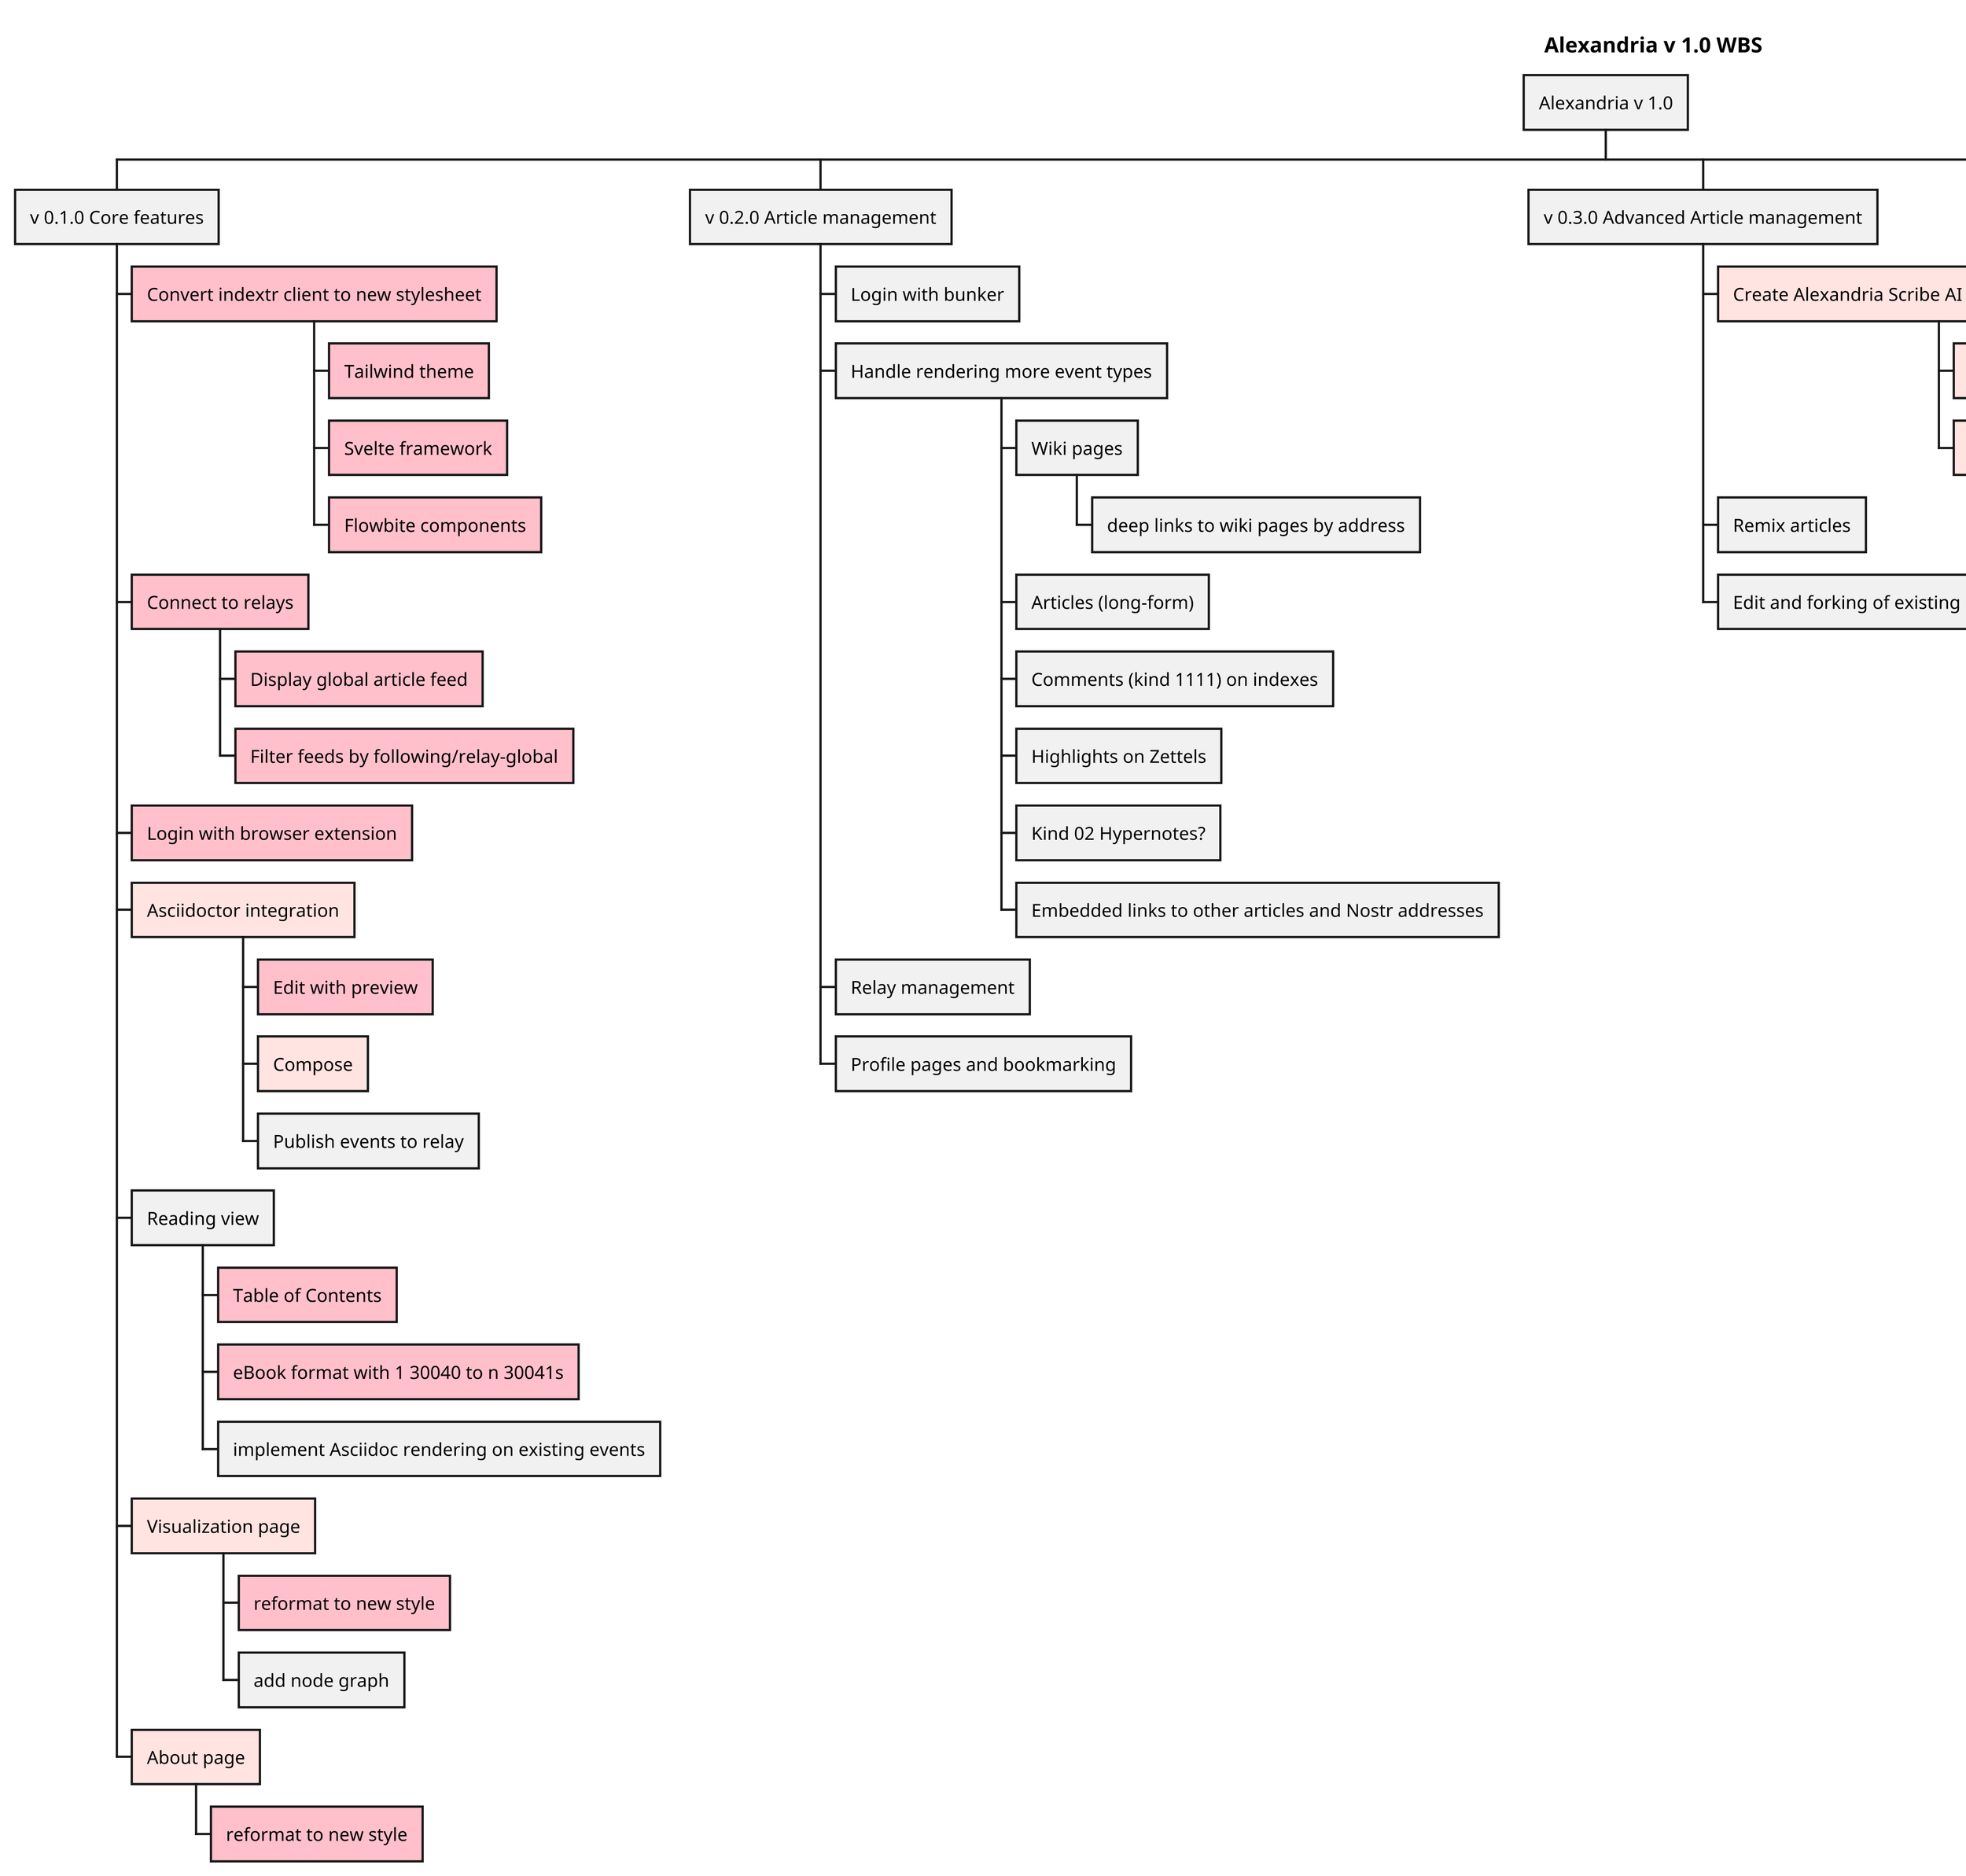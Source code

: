 @startwbs Alexandria_v1.0_WBS

<style>
wbsDiagram {
  .pink {
      BackgroundColor pink
  }
    .lightpink {
      BackgroundColor MistyRose
  }
}
</style>

skinparam dpi 300
title Alexandria v 1.0 WBS

* Alexandria v 1.0
** v 0.1.0 Core features
*** Convert indextr client to new stylesheet <<pink>>
**** Tailwind theme <<pink>>
**** Svelte framework <<pink>>
**** Flowbite components <<pink>>
*** Connect to relays <<pink>>
**** Display global article feed <<pink>>
**** Filter feeds by following/relay-global <<pink>>
*** Login with browser extension <<pink>>
*** Asciidoctor integration <<lightpink>>
**** Edit with preview <<pink>>
**** Compose <<lightpink>>
**** Publish events to relay
*** Reading view
**** Table of Contents <<pink>>
**** eBook format with 1 30040 to n 30041s <<pink>>
**** implement Asciidoc rendering on existing events
*** Visualization page <<lightpink>>
**** reformat to new style <<pink>>
**** add node graph
*** About page <<lightpink>>
**** reformat to new style <<pink>>
** v 0.2.0 Article management
*** Login with bunker
*** Handle rendering more event types
**** Wiki pages
***** deep links to wiki pages by address
**** Articles (long-form)
**** Comments (kind 1111) on indexes
**** Highlights on Zettels
**** Kind 02 Hypernotes?
**** Embedded links to other articles and Nostr addresses
*** Relay management
*** Profile pages and bookmarking
** v 0.3.0 Advanced Article management
*** Create Alexandria Scribe AI assistant for VS Code <<lightpink>>
**** Add AI-assisted zettel generation and posting <<lightpink>>
**** Add content embeddings to posted zettels <<lightpink>>
*** Remix articles
*** Edit and forking of existing articles
** v 0.4.0 Reconstruction
*** Move from NDK to Aedile
*** ePaper app
*** Biblestr customization
**** Bible internal links
**** Preselection of favorite translations
**** Custom design
** v 0.5.0 Socializing
*** Communities and groups
*** Scheduled reads
*** Book clubs and Meet-the-author
*** Smart recommended reads
*** Teleconference with chat

@endwbs
